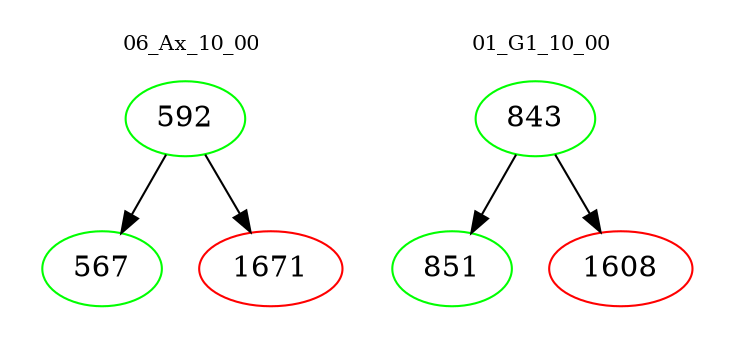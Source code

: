 digraph{
subgraph cluster_0 {
color = white
label = "06_Ax_10_00";
fontsize=10;
T0_592 [label="592", color="green"]
T0_592 -> T0_567 [color="black"]
T0_567 [label="567", color="green"]
T0_592 -> T0_1671 [color="black"]
T0_1671 [label="1671", color="red"]
}
subgraph cluster_1 {
color = white
label = "01_G1_10_00";
fontsize=10;
T1_843 [label="843", color="green"]
T1_843 -> T1_851 [color="black"]
T1_851 [label="851", color="green"]
T1_843 -> T1_1608 [color="black"]
T1_1608 [label="1608", color="red"]
}
}

